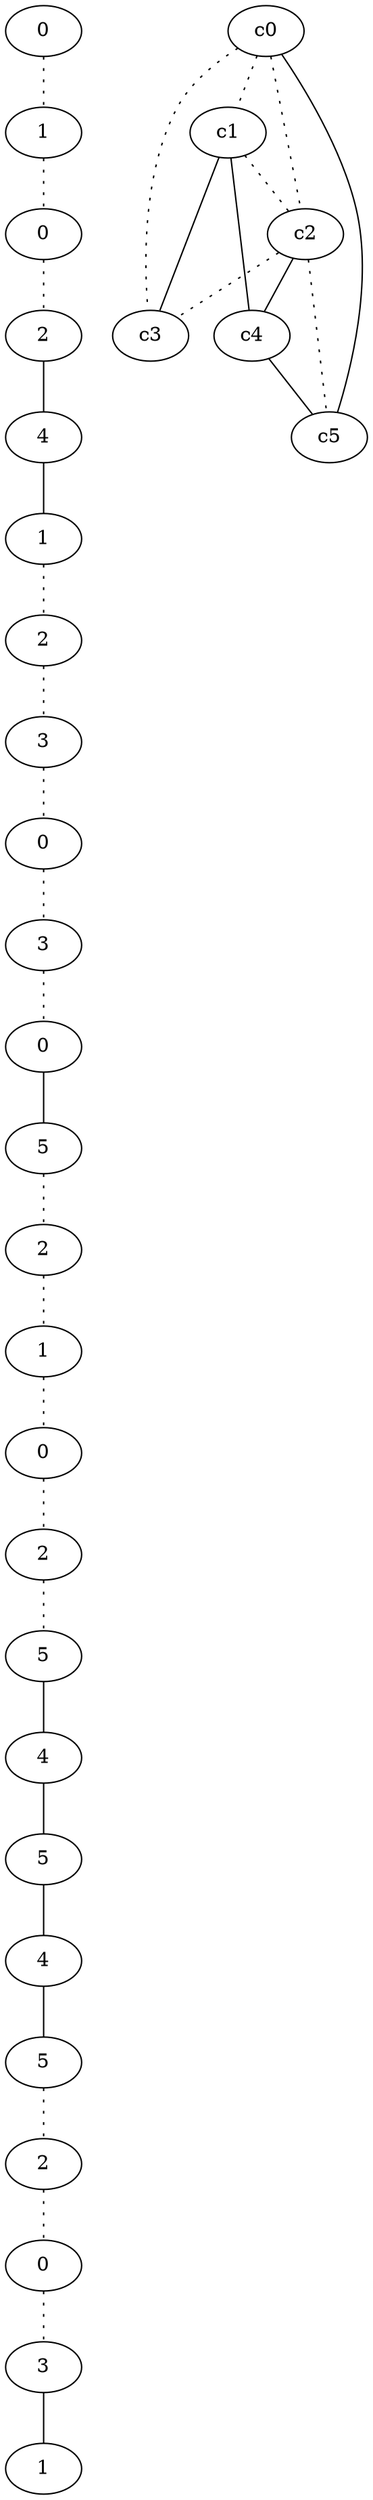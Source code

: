 graph {
a0[label=0];
a1[label=1];
a2[label=0];
a3[label=2];
a4[label=4];
a5[label=1];
a6[label=2];
a7[label=3];
a8[label=0];
a9[label=3];
a10[label=0];
a11[label=5];
a12[label=2];
a13[label=1];
a14[label=0];
a15[label=2];
a16[label=5];
a17[label=4];
a18[label=5];
a19[label=4];
a20[label=5];
a21[label=2];
a22[label=0];
a23[label=3];
a24[label=1];
a0 -- a1 [style=dotted];
a1 -- a2 [style=dotted];
a2 -- a3 [style=dotted];
a3 -- a4;
a4 -- a5;
a5 -- a6 [style=dotted];
a6 -- a7 [style=dotted];
a7 -- a8 [style=dotted];
a8 -- a9 [style=dotted];
a9 -- a10 [style=dotted];
a10 -- a11;
a11 -- a12 [style=dotted];
a12 -- a13 [style=dotted];
a13 -- a14 [style=dotted];
a14 -- a15 [style=dotted];
a15 -- a16 [style=dotted];
a16 -- a17;
a17 -- a18;
a18 -- a19;
a19 -- a20;
a20 -- a21 [style=dotted];
a21 -- a22 [style=dotted];
a22 -- a23 [style=dotted];
a23 -- a24;
c0 -- c1 [style=dotted];
c0 -- c2 [style=dotted];
c0 -- c3 [style=dotted];
c0 -- c5;
c1 -- c2 [style=dotted];
c1 -- c3;
c1 -- c4;
c2 -- c3 [style=dotted];
c2 -- c4;
c2 -- c5 [style=dotted];
c4 -- c5;
}
